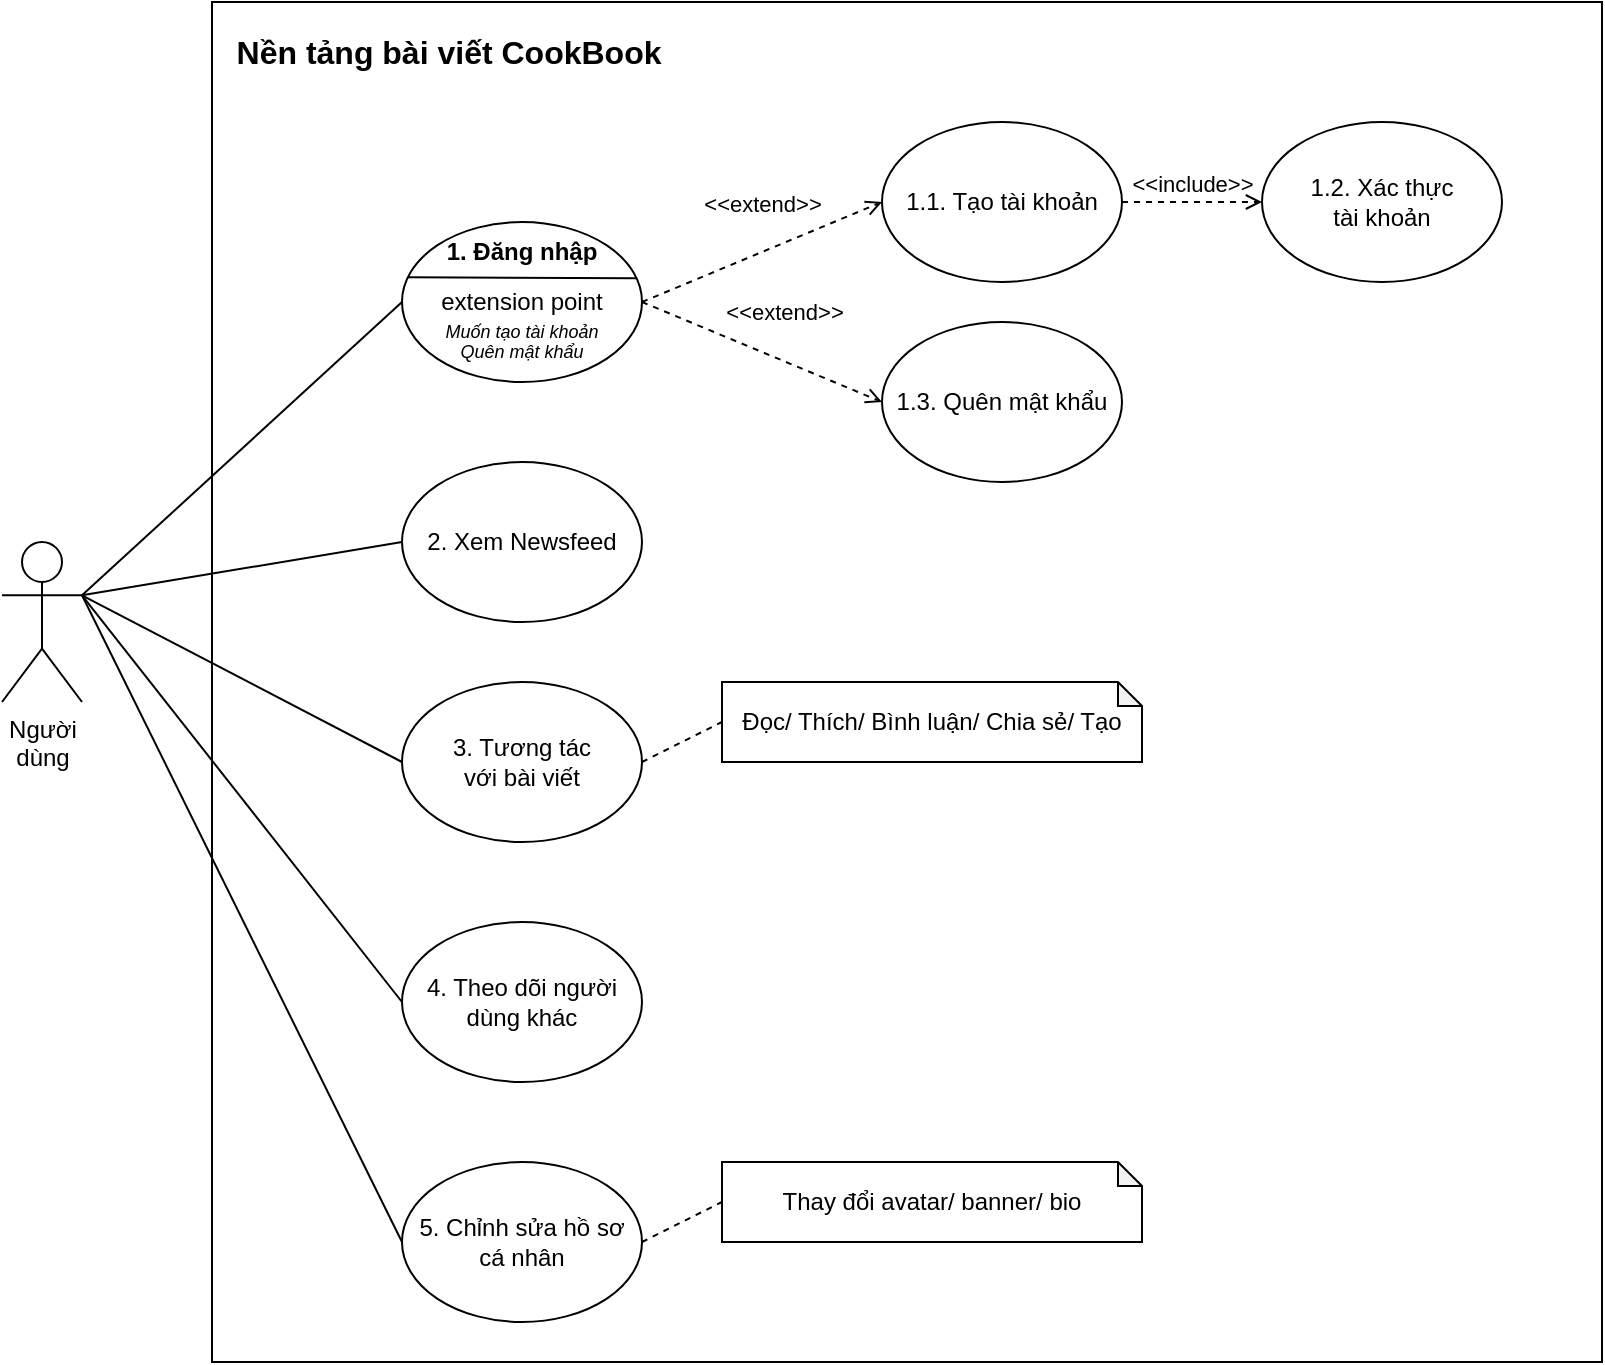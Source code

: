 <mxfile version="24.9.3">
  <diagram name="Page-1" id="7tvb0NxP4iYLehh3B2DB">
    <mxGraphModel dx="1466" dy="795" grid="1" gridSize="10" guides="1" tooltips="1" connect="1" arrows="1" fold="1" page="1" pageScale="1" pageWidth="850" pageHeight="1100" math="0" shadow="0">
      <root>
        <mxCell id="0" />
        <mxCell id="1" parent="0" />
        <mxCell id="xY0x4DcUsU1c1M4LSIlG-1" value="" style="rounded=0;whiteSpace=wrap;html=1;fillColor=none;strokeColor=default;fontSize=12;movable=1;resizable=1;rotatable=1;deletable=1;editable=1;locked=0;connectable=1;" vertex="1" parent="1">
          <mxGeometry x="135" y="110" width="695" height="680" as="geometry" />
        </mxCell>
        <mxCell id="xY0x4DcUsU1c1M4LSIlG-2" value="&lt;font&gt;Người&lt;br&gt;dùng&lt;/font&gt;" style="shape=umlActor;verticalLabelPosition=bottom;verticalAlign=top;html=1;outlineConnect=0;fontSize=12;" vertex="1" parent="1">
          <mxGeometry x="30" y="380" width="40" height="80" as="geometry" />
        </mxCell>
        <mxCell id="xY0x4DcUsU1c1M4LSIlG-3" value="" style="endArrow=none;html=1;rounded=0;entryX=0;entryY=0.5;entryDx=0;entryDy=0;exitX=1;exitY=0.333;exitDx=0;exitDy=0;exitPerimeter=0;fontSize=12;" edge="1" parent="1" source="xY0x4DcUsU1c1M4LSIlG-2" target="xY0x4DcUsU1c1M4LSIlG-14">
          <mxGeometry width="50" height="50" relative="1" as="geometry">
            <mxPoint y="530" as="sourcePoint" />
            <mxPoint x="230" y="260" as="targetPoint" />
          </mxGeometry>
        </mxCell>
        <mxCell id="xY0x4DcUsU1c1M4LSIlG-4" value="&lt;div&gt;&lt;span style=&quot;background-color: initial;&quot;&gt;Nền tảng bài viết CookBook&lt;/span&gt;&lt;br&gt;&lt;/div&gt;" style="text;strokeColor=none;fillColor=none;html=1;fontSize=16;fontStyle=1;verticalAlign=middle;align=center;" vertex="1" parent="1">
          <mxGeometry x="135" y="110" width="235" height="50" as="geometry" />
        </mxCell>
        <mxCell id="xY0x4DcUsU1c1M4LSIlG-6" value="" style="endArrow=none;html=1;rounded=0;exitX=1;exitY=0.333;exitDx=0;exitDy=0;exitPerimeter=0;entryX=0;entryY=0.5;entryDx=0;entryDy=0;fontSize=12;" edge="1" parent="1" source="xY0x4DcUsU1c1M4LSIlG-2" target="xY0x4DcUsU1c1M4LSIlG-16">
          <mxGeometry width="50" height="50" relative="1" as="geometry">
            <mxPoint x="80" y="407" as="sourcePoint" />
            <mxPoint x="230" y="550" as="targetPoint" />
          </mxGeometry>
        </mxCell>
        <mxCell id="xY0x4DcUsU1c1M4LSIlG-14" value="" style="ellipse;whiteSpace=wrap;html=1;" vertex="1" parent="1">
          <mxGeometry x="230" y="220" width="120" height="80" as="geometry" />
        </mxCell>
        <mxCell id="xY0x4DcUsU1c1M4LSIlG-16" value="4. Theo dõi người dùng khác" style="ellipse;whiteSpace=wrap;html=1;" vertex="1" parent="1">
          <mxGeometry x="230" y="570" width="120" height="80" as="geometry" />
        </mxCell>
        <mxCell id="xY0x4DcUsU1c1M4LSIlG-17" value="2. Xem Newsfeed" style="ellipse;whiteSpace=wrap;html=1;" vertex="1" parent="1">
          <mxGeometry x="230" y="340" width="120" height="80" as="geometry" />
        </mxCell>
        <mxCell id="xY0x4DcUsU1c1M4LSIlG-18" value="" style="endArrow=none;html=1;rounded=0;fontSize=12;exitX=1;exitY=0.333;exitDx=0;exitDy=0;exitPerimeter=0;entryX=0;entryY=0.5;entryDx=0;entryDy=0;" edge="1" parent="1" source="xY0x4DcUsU1c1M4LSIlG-2" target="xY0x4DcUsU1c1M4LSIlG-17">
          <mxGeometry width="50" height="50" relative="1" as="geometry">
            <mxPoint x="70" y="410" as="sourcePoint" />
            <mxPoint x="240" y="500" as="targetPoint" />
          </mxGeometry>
        </mxCell>
        <mxCell id="xY0x4DcUsU1c1M4LSIlG-19" value="1. Đăng nhập" style="text;html=1;align=center;verticalAlign=middle;whiteSpace=wrap;rounded=0;fontStyle=1;fontSize=12;" vertex="1" parent="1">
          <mxGeometry x="230" y="220" width="120" height="30" as="geometry" />
        </mxCell>
        <mxCell id="xY0x4DcUsU1c1M4LSIlG-20" value="" style="endArrow=none;html=1;rounded=0;exitX=0.024;exitY=0.346;exitDx=0;exitDy=0;exitPerimeter=0;entryX=0.979;entryY=0.351;entryDx=0;entryDy=0;entryPerimeter=0;" edge="1" parent="1" source="xY0x4DcUsU1c1M4LSIlG-14" target="xY0x4DcUsU1c1M4LSIlG-14">
          <mxGeometry width="50" height="50" relative="1" as="geometry">
            <mxPoint x="250" y="320" as="sourcePoint" />
            <mxPoint x="300" y="270" as="targetPoint" />
          </mxGeometry>
        </mxCell>
        <mxCell id="xY0x4DcUsU1c1M4LSIlG-22" value="extension point" style="text;html=1;align=center;verticalAlign=middle;whiteSpace=wrap;rounded=0;" vertex="1" parent="1">
          <mxGeometry x="235" y="250" width="110" height="20" as="geometry" />
        </mxCell>
        <mxCell id="xY0x4DcUsU1c1M4LSIlG-26" value="Muốn tạo tài khoản" style="text;html=1;align=center;verticalAlign=middle;whiteSpace=wrap;rounded=0;fontSize=9;fontStyle=2" vertex="1" parent="1">
          <mxGeometry x="230" y="270" width="120" height="10" as="geometry" />
        </mxCell>
        <mxCell id="xY0x4DcUsU1c1M4LSIlG-27" value="Quên mật khẩu" style="text;html=1;align=center;verticalAlign=middle;whiteSpace=wrap;rounded=0;fontStyle=2;fontSize=9;" vertex="1" parent="1">
          <mxGeometry x="250" y="280" width="80" height="10" as="geometry" />
        </mxCell>
        <mxCell id="xY0x4DcUsU1c1M4LSIlG-28" value="1.1. Tạo tài khoản" style="ellipse;whiteSpace=wrap;html=1;" vertex="1" parent="1">
          <mxGeometry x="470" y="170" width="120" height="80" as="geometry" />
        </mxCell>
        <mxCell id="xY0x4DcUsU1c1M4LSIlG-29" value="&amp;lt;&amp;lt;extend&amp;gt;&amp;gt;" style="html=1;verticalAlign=bottom;labelBackgroundColor=none;endArrow=open;endFill=0;dashed=1;rounded=0;exitX=1;exitY=0.5;exitDx=0;exitDy=0;entryX=0;entryY=0.5;entryDx=0;entryDy=0;" edge="1" parent="1" source="xY0x4DcUsU1c1M4LSIlG-14" target="xY0x4DcUsU1c1M4LSIlG-28">
          <mxGeometry x="0.089" y="14" width="160" relative="1" as="geometry">
            <mxPoint x="450" y="350" as="sourcePoint" />
            <mxPoint x="610" y="350" as="targetPoint" />
            <mxPoint as="offset" />
          </mxGeometry>
        </mxCell>
        <mxCell id="xY0x4DcUsU1c1M4LSIlG-30" value="1.3. Quên mật khẩu" style="ellipse;whiteSpace=wrap;html=1;" vertex="1" parent="1">
          <mxGeometry x="470" y="270" width="120" height="80" as="geometry" />
        </mxCell>
        <mxCell id="xY0x4DcUsU1c1M4LSIlG-31" value="&amp;lt;&amp;lt;extend&amp;gt;&amp;gt;" style="html=1;verticalAlign=bottom;labelBackgroundColor=none;endArrow=open;endFill=0;dashed=1;rounded=0;exitX=1;exitY=0.5;exitDx=0;exitDy=0;entryX=0;entryY=0.5;entryDx=0;entryDy=0;" edge="1" parent="1" target="xY0x4DcUsU1c1M4LSIlG-30" source="xY0x4DcUsU1c1M4LSIlG-14">
          <mxGeometry x="0.089" y="14" width="160" relative="1" as="geometry">
            <mxPoint x="350" y="360" as="sourcePoint" />
            <mxPoint x="610" y="450" as="targetPoint" />
            <mxPoint as="offset" />
          </mxGeometry>
        </mxCell>
        <mxCell id="xY0x4DcUsU1c1M4LSIlG-32" value="3. Tương tác &lt;br&gt;với bài viết" style="ellipse;whiteSpace=wrap;html=1;" vertex="1" parent="1">
          <mxGeometry x="230" y="450" width="120" height="80" as="geometry" />
        </mxCell>
        <mxCell id="xY0x4DcUsU1c1M4LSIlG-33" value="" style="endArrow=none;html=1;rounded=0;fontSize=12;exitX=1;exitY=0.333;exitDx=0;exitDy=0;exitPerimeter=0;entryX=0;entryY=0.5;entryDx=0;entryDy=0;" edge="1" parent="1" source="xY0x4DcUsU1c1M4LSIlG-2" target="xY0x4DcUsU1c1M4LSIlG-32">
          <mxGeometry width="50" height="50" relative="1" as="geometry">
            <mxPoint x="80" y="417" as="sourcePoint" />
            <mxPoint x="240" y="390" as="targetPoint" />
          </mxGeometry>
        </mxCell>
        <mxCell id="xY0x4DcUsU1c1M4LSIlG-34" value="Đọc/ Thích/ Bình luận/ Chia sẻ/ Tạo" style="shape=note;whiteSpace=wrap;html=1;backgroundOutline=1;darkOpacity=0.05;size=12;" vertex="1" parent="1">
          <mxGeometry x="390" y="450" width="210" height="40" as="geometry" />
        </mxCell>
        <mxCell id="xY0x4DcUsU1c1M4LSIlG-36" value="" style="endArrow=none;dashed=1;html=1;rounded=0;exitX=1;exitY=0.5;exitDx=0;exitDy=0;entryX=0;entryY=0.5;entryDx=0;entryDy=0;entryPerimeter=0;" edge="1" parent="1" source="xY0x4DcUsU1c1M4LSIlG-32" target="xY0x4DcUsU1c1M4LSIlG-34">
          <mxGeometry width="50" height="50" relative="1" as="geometry">
            <mxPoint x="380" y="590" as="sourcePoint" />
            <mxPoint x="430" y="540" as="targetPoint" />
          </mxGeometry>
        </mxCell>
        <mxCell id="xY0x4DcUsU1c1M4LSIlG-39" value="" style="endArrow=none;html=1;rounded=0;exitX=1;exitY=0.333;exitDx=0;exitDy=0;exitPerimeter=0;fontSize=12;entryX=0;entryY=0.5;entryDx=0;entryDy=0;" edge="1" parent="1" source="xY0x4DcUsU1c1M4LSIlG-2" target="xY0x4DcUsU1c1M4LSIlG-40">
          <mxGeometry width="50" height="50" relative="1" as="geometry">
            <mxPoint x="80" y="417" as="sourcePoint" />
            <mxPoint x="210" y="680" as="targetPoint" />
          </mxGeometry>
        </mxCell>
        <mxCell id="xY0x4DcUsU1c1M4LSIlG-40" value="5. Chỉnh sửa hồ sơ cá nhân" style="ellipse;whiteSpace=wrap;html=1;" vertex="1" parent="1">
          <mxGeometry x="230" y="690" width="120" height="80" as="geometry" />
        </mxCell>
        <mxCell id="xY0x4DcUsU1c1M4LSIlG-41" value="Thay đổi avatar/ banner/ bio" style="shape=note;whiteSpace=wrap;html=1;backgroundOutline=1;darkOpacity=0.05;size=12;" vertex="1" parent="1">
          <mxGeometry x="390" y="690" width="210" height="40" as="geometry" />
        </mxCell>
        <mxCell id="xY0x4DcUsU1c1M4LSIlG-42" value="" style="endArrow=none;dashed=1;html=1;rounded=0;exitX=1;exitY=0.5;exitDx=0;exitDy=0;entryX=0;entryY=0.5;entryDx=0;entryDy=0;entryPerimeter=0;" edge="1" parent="1" source="xY0x4DcUsU1c1M4LSIlG-40" target="xY0x4DcUsU1c1M4LSIlG-41">
          <mxGeometry width="50" height="50" relative="1" as="geometry">
            <mxPoint x="360" y="730" as="sourcePoint" />
            <mxPoint x="400" y="710" as="targetPoint" />
          </mxGeometry>
        </mxCell>
        <mxCell id="xY0x4DcUsU1c1M4LSIlG-43" value="&amp;lt;&amp;lt;include&amp;gt;&amp;gt;" style="html=1;verticalAlign=bottom;labelBackgroundColor=none;endArrow=open;endFill=0;dashed=1;rounded=0;exitX=1;exitY=0.5;exitDx=0;exitDy=0;" edge="1" parent="1" source="xY0x4DcUsU1c1M4LSIlG-28">
          <mxGeometry width="160" relative="1" as="geometry">
            <mxPoint x="590" y="210" as="sourcePoint" />
            <mxPoint x="660" y="210" as="targetPoint" />
          </mxGeometry>
        </mxCell>
        <mxCell id="xY0x4DcUsU1c1M4LSIlG-44" value="1.2. Xác thực &lt;br&gt;tài khoản" style="ellipse;whiteSpace=wrap;html=1;" vertex="1" parent="1">
          <mxGeometry x="660" y="170" width="120" height="80" as="geometry" />
        </mxCell>
      </root>
    </mxGraphModel>
  </diagram>
</mxfile>
